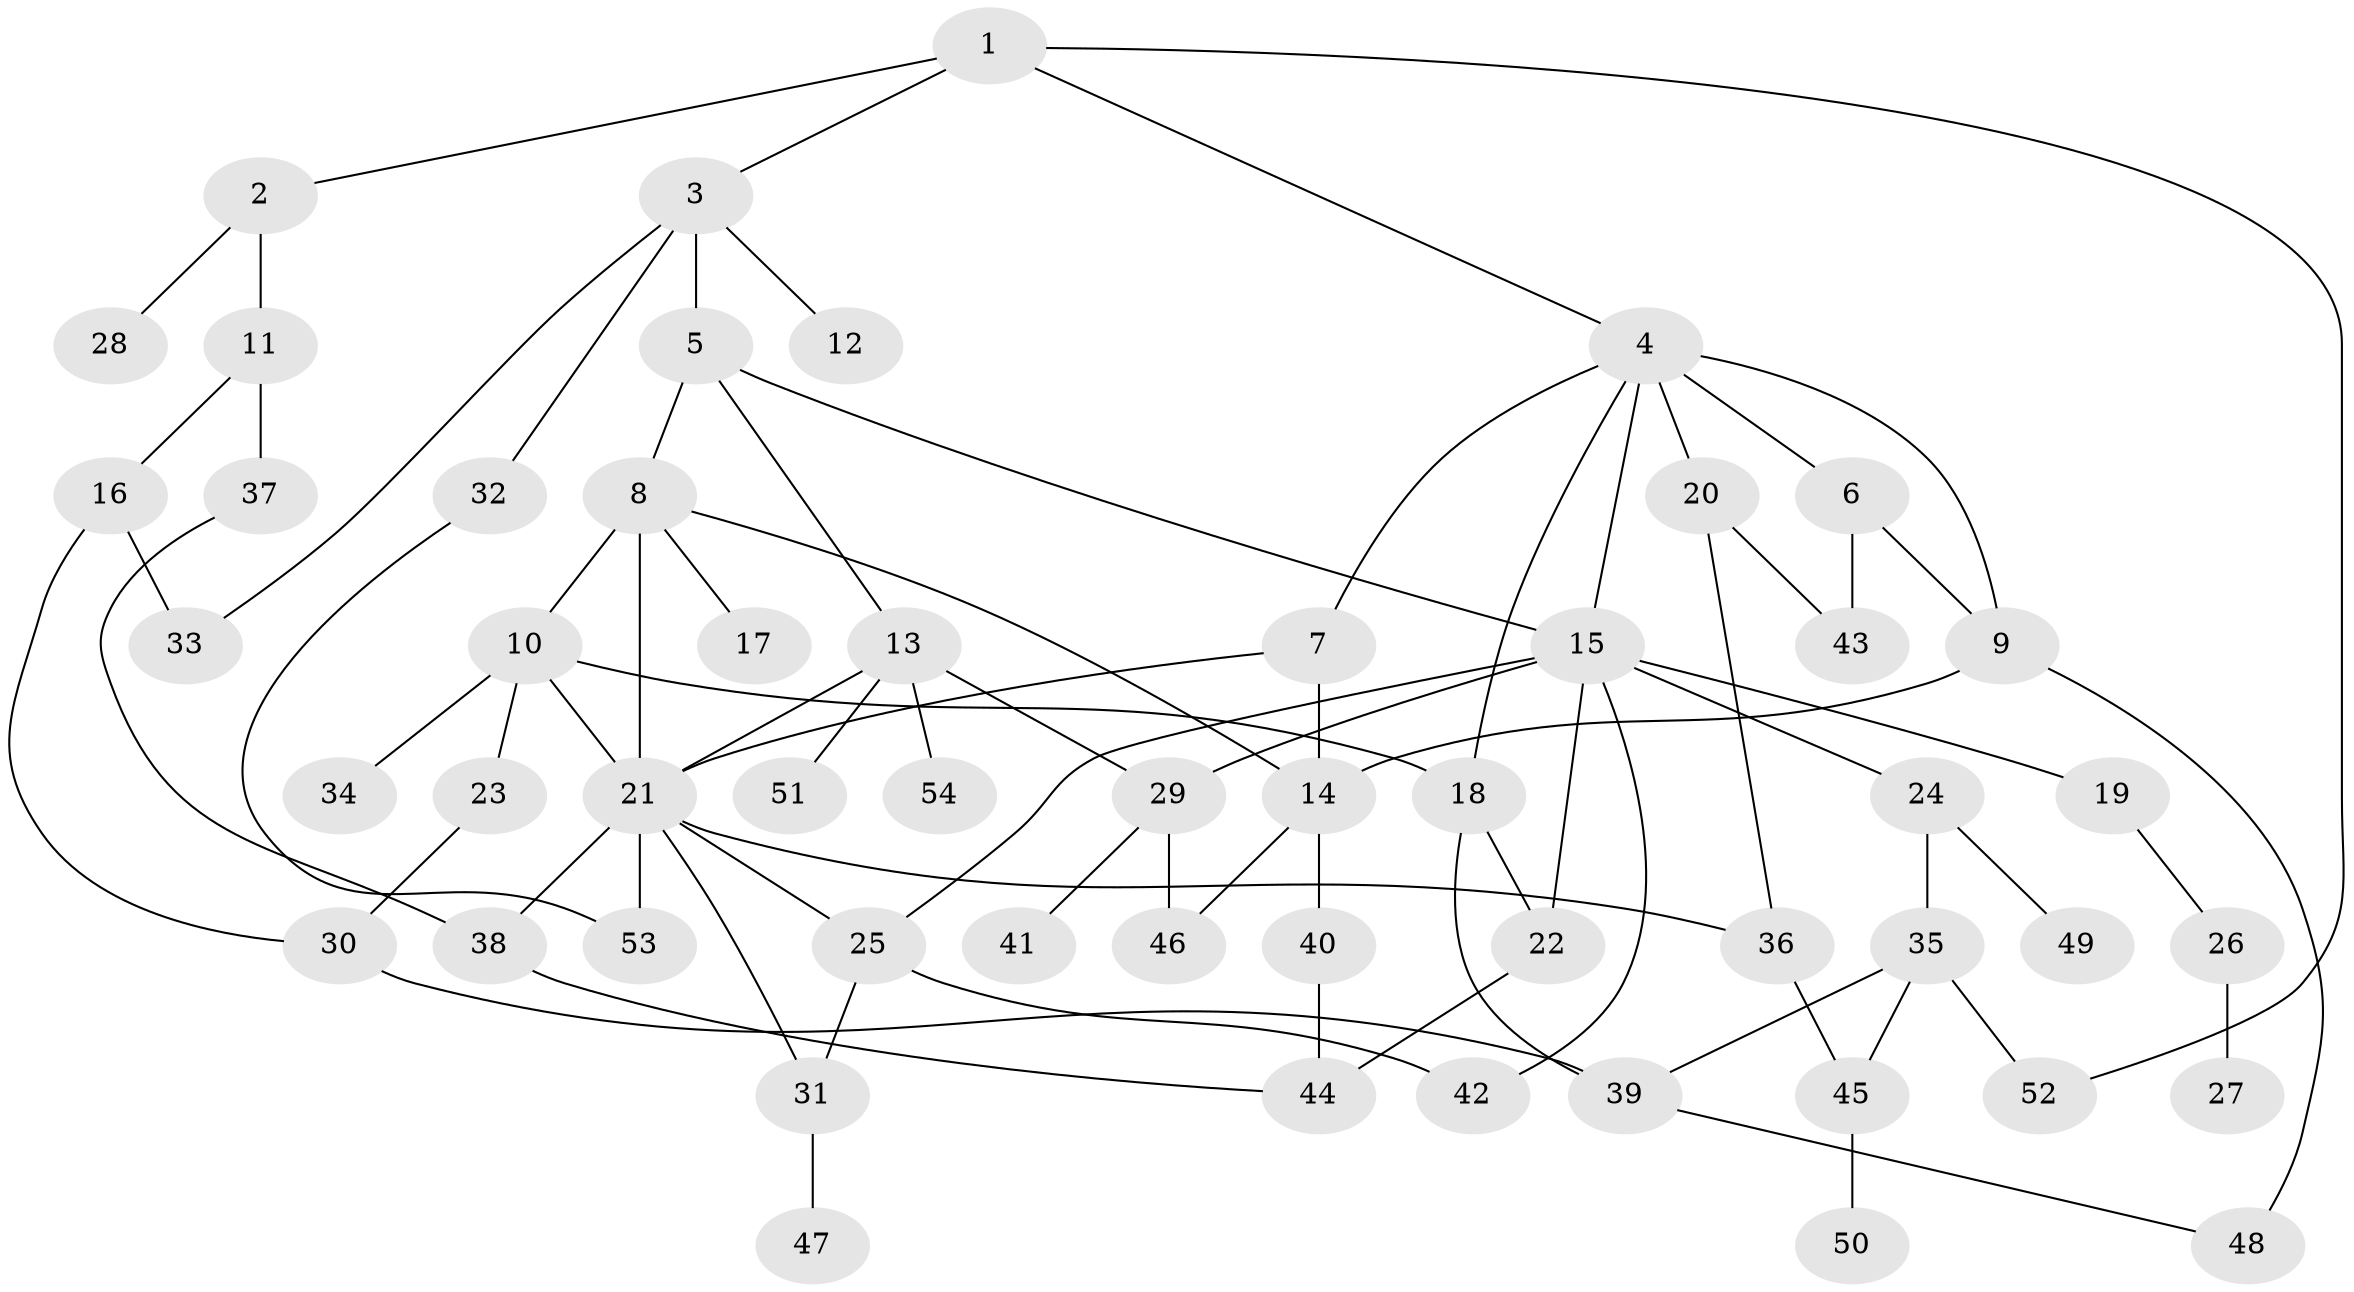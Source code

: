 // original degree distribution, {4: 0.1574074074074074, 6: 0.009259259259259259, 5: 0.037037037037037035, 3: 0.21296296296296297, 10: 0.009259259259259259, 2: 0.2962962962962963, 8: 0.009259259259259259, 1: 0.26851851851851855}
// Generated by graph-tools (version 1.1) at 2025/34/03/09/25 02:34:28]
// undirected, 54 vertices, 80 edges
graph export_dot {
graph [start="1"]
  node [color=gray90,style=filled];
  1;
  2;
  3;
  4;
  5;
  6;
  7;
  8;
  9;
  10;
  11;
  12;
  13;
  14;
  15;
  16;
  17;
  18;
  19;
  20;
  21;
  22;
  23;
  24;
  25;
  26;
  27;
  28;
  29;
  30;
  31;
  32;
  33;
  34;
  35;
  36;
  37;
  38;
  39;
  40;
  41;
  42;
  43;
  44;
  45;
  46;
  47;
  48;
  49;
  50;
  51;
  52;
  53;
  54;
  1 -- 2 [weight=1.0];
  1 -- 3 [weight=1.0];
  1 -- 4 [weight=1.0];
  1 -- 52 [weight=1.0];
  2 -- 11 [weight=1.0];
  2 -- 28 [weight=1.0];
  3 -- 5 [weight=1.0];
  3 -- 12 [weight=1.0];
  3 -- 32 [weight=1.0];
  3 -- 33 [weight=1.0];
  4 -- 6 [weight=1.0];
  4 -- 7 [weight=1.0];
  4 -- 9 [weight=1.0];
  4 -- 15 [weight=1.0];
  4 -- 18 [weight=1.0];
  4 -- 20 [weight=2.0];
  5 -- 8 [weight=1.0];
  5 -- 13 [weight=1.0];
  5 -- 15 [weight=1.0];
  6 -- 9 [weight=1.0];
  6 -- 43 [weight=1.0];
  7 -- 14 [weight=1.0];
  7 -- 21 [weight=1.0];
  8 -- 10 [weight=1.0];
  8 -- 14 [weight=1.0];
  8 -- 17 [weight=1.0];
  8 -- 21 [weight=5.0];
  9 -- 14 [weight=1.0];
  9 -- 48 [weight=1.0];
  10 -- 18 [weight=1.0];
  10 -- 21 [weight=1.0];
  10 -- 23 [weight=1.0];
  10 -- 34 [weight=1.0];
  11 -- 16 [weight=1.0];
  11 -- 37 [weight=1.0];
  13 -- 21 [weight=1.0];
  13 -- 29 [weight=1.0];
  13 -- 51 [weight=1.0];
  13 -- 54 [weight=1.0];
  14 -- 40 [weight=2.0];
  14 -- 46 [weight=1.0];
  15 -- 19 [weight=1.0];
  15 -- 22 [weight=1.0];
  15 -- 24 [weight=1.0];
  15 -- 25 [weight=1.0];
  15 -- 29 [weight=1.0];
  15 -- 42 [weight=1.0];
  16 -- 30 [weight=1.0];
  16 -- 33 [weight=2.0];
  18 -- 22 [weight=1.0];
  18 -- 39 [weight=1.0];
  19 -- 26 [weight=1.0];
  20 -- 36 [weight=1.0];
  20 -- 43 [weight=1.0];
  21 -- 25 [weight=1.0];
  21 -- 31 [weight=1.0];
  21 -- 36 [weight=1.0];
  21 -- 38 [weight=1.0];
  21 -- 53 [weight=1.0];
  22 -- 44 [weight=1.0];
  23 -- 30 [weight=2.0];
  24 -- 35 [weight=1.0];
  24 -- 49 [weight=1.0];
  25 -- 31 [weight=1.0];
  25 -- 42 [weight=1.0];
  26 -- 27 [weight=1.0];
  29 -- 41 [weight=1.0];
  29 -- 46 [weight=1.0];
  30 -- 39 [weight=1.0];
  31 -- 47 [weight=1.0];
  32 -- 53 [weight=1.0];
  35 -- 39 [weight=1.0];
  35 -- 45 [weight=1.0];
  35 -- 52 [weight=1.0];
  36 -- 45 [weight=1.0];
  37 -- 38 [weight=1.0];
  38 -- 44 [weight=1.0];
  39 -- 48 [weight=1.0];
  40 -- 44 [weight=1.0];
  45 -- 50 [weight=1.0];
}
